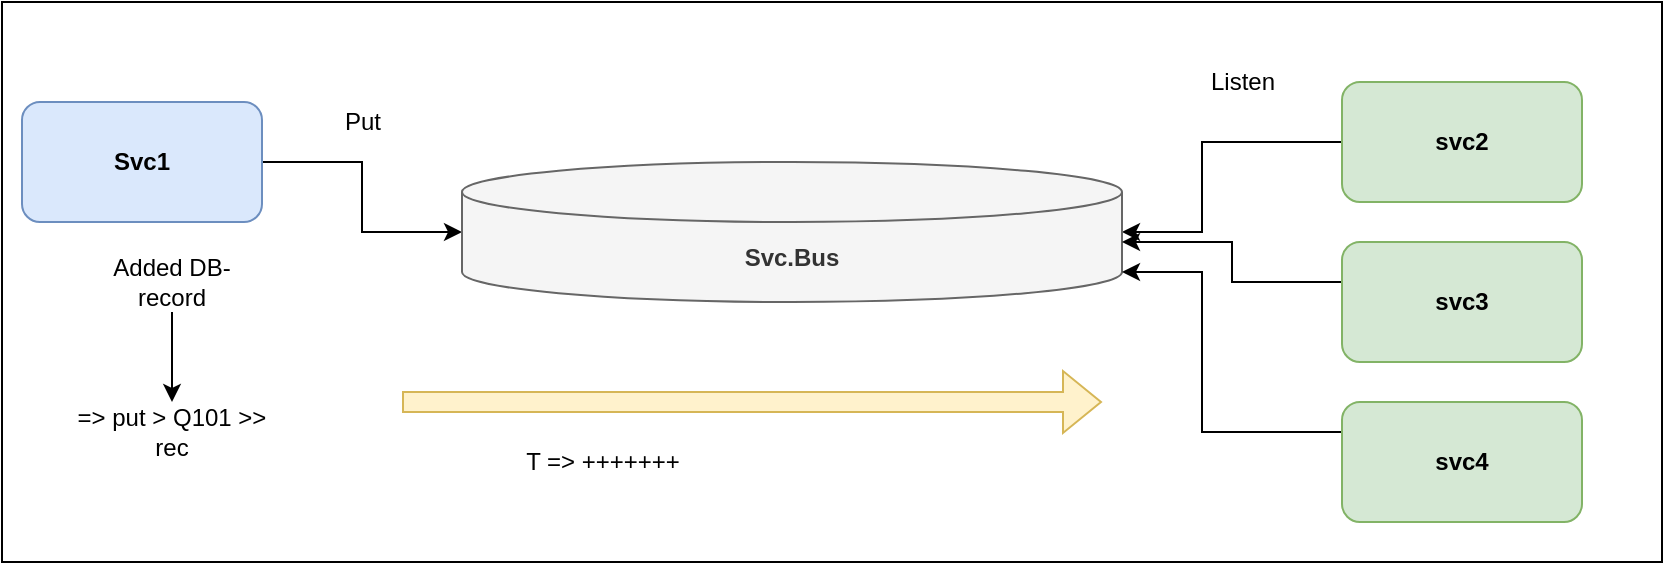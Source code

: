 <mxfile version="20.2.3" type="github">
  <diagram id="r1D1dJENe8DaUUhSV6lZ" name="Page-1">
    <mxGraphModel dx="1022" dy="436" grid="1" gridSize="10" guides="1" tooltips="1" connect="1" arrows="1" fold="1" page="1" pageScale="1" pageWidth="1100" pageHeight="850" math="0" shadow="0">
      <root>
        <mxCell id="0" />
        <mxCell id="1" parent="0" />
        <mxCell id="YMvfDlWYR4Z5YncBcECR-12" value="" style="rounded=0;whiteSpace=wrap;html=1;" vertex="1" parent="1">
          <mxGeometry x="30" y="30" width="830" height="280" as="geometry" />
        </mxCell>
        <mxCell id="YMvfDlWYR4Z5YncBcECR-4" style="edgeStyle=orthogonalEdgeStyle;rounded=0;orthogonalLoop=1;jettySize=auto;html=1;entryX=0;entryY=0.5;entryDx=0;entryDy=0;entryPerimeter=0;" edge="1" parent="1" source="T1c_7D-QfAOjgBCOR89R-1" target="YMvfDlWYR4Z5YncBcECR-3">
          <mxGeometry relative="1" as="geometry" />
        </mxCell>
        <mxCell id="T1c_7D-QfAOjgBCOR89R-1" value="Svc1" style="rounded=1;whiteSpace=wrap;html=1;fontStyle=1;fillColor=#dae8fc;strokeColor=#6c8ebf;" parent="1" vertex="1">
          <mxGeometry x="40" y="80" width="120" height="60" as="geometry" />
        </mxCell>
        <mxCell id="YMvfDlWYR4Z5YncBcECR-17" style="edgeStyle=orthogonalEdgeStyle;rounded=0;orthogonalLoop=1;jettySize=auto;html=1;entryX=1;entryY=0.5;entryDx=0;entryDy=0;entryPerimeter=0;" edge="1" parent="1" source="T1c_7D-QfAOjgBCOR89R-2" target="YMvfDlWYR4Z5YncBcECR-3">
          <mxGeometry relative="1" as="geometry">
            <Array as="points">
              <mxPoint x="630" y="100" />
              <mxPoint x="630" y="145" />
            </Array>
          </mxGeometry>
        </mxCell>
        <mxCell id="T1c_7D-QfAOjgBCOR89R-2" value="svc2" style="rounded=1;whiteSpace=wrap;html=1;fontStyle=1;fillColor=#d5e8d4;strokeColor=#82b366;" parent="1" vertex="1">
          <mxGeometry x="700" y="70" width="120" height="60" as="geometry" />
        </mxCell>
        <mxCell id="YMvfDlWYR4Z5YncBcECR-3" value="Svc.Bus" style="shape=cylinder3;whiteSpace=wrap;html=1;boundedLbl=1;backgroundOutline=1;size=15;fillColor=#f5f5f5;fontColor=#333333;strokeColor=#666666;fontStyle=1" vertex="1" parent="1">
          <mxGeometry x="260" y="110" width="330" height="70" as="geometry" />
        </mxCell>
        <mxCell id="YMvfDlWYR4Z5YncBcECR-6" value="Put" style="text;html=1;align=center;verticalAlign=middle;resizable=0;points=[];autosize=1;strokeColor=none;fillColor=none;" vertex="1" parent="1">
          <mxGeometry x="190" y="75" width="40" height="30" as="geometry" />
        </mxCell>
        <mxCell id="YMvfDlWYR4Z5YncBcECR-7" value="Listen" style="text;html=1;align=center;verticalAlign=middle;resizable=0;points=[];autosize=1;strokeColor=none;fillColor=none;" vertex="1" parent="1">
          <mxGeometry x="620" y="55" width="60" height="30" as="geometry" />
        </mxCell>
        <mxCell id="YMvfDlWYR4Z5YncBcECR-10" value="" style="shape=flexArrow;endArrow=classic;html=1;rounded=0;fillColor=#fff2cc;strokeColor=#d6b656;" edge="1" parent="1">
          <mxGeometry width="50" height="50" relative="1" as="geometry">
            <mxPoint x="230" y="230" as="sourcePoint" />
            <mxPoint x="580" y="230" as="targetPoint" />
          </mxGeometry>
        </mxCell>
        <mxCell id="YMvfDlWYR4Z5YncBcECR-11" value="T =&amp;gt; +++++++" style="text;html=1;align=center;verticalAlign=middle;resizable=0;points=[];autosize=1;strokeColor=none;fillColor=none;" vertex="1" parent="1">
          <mxGeometry x="280" y="245" width="100" height="30" as="geometry" />
        </mxCell>
        <mxCell id="YMvfDlWYR4Z5YncBcECR-15" style="edgeStyle=orthogonalEdgeStyle;rounded=0;orthogonalLoop=1;jettySize=auto;html=1;exitX=0;exitY=0.5;exitDx=0;exitDy=0;" edge="1" parent="1" source="YMvfDlWYR4Z5YncBcECR-13" target="YMvfDlWYR4Z5YncBcECR-3">
          <mxGeometry relative="1" as="geometry">
            <Array as="points">
              <mxPoint x="645" y="170" />
              <mxPoint x="645" y="150" />
            </Array>
          </mxGeometry>
        </mxCell>
        <mxCell id="YMvfDlWYR4Z5YncBcECR-13" value="svc3" style="rounded=1;whiteSpace=wrap;html=1;fontStyle=1;fillColor=#d5e8d4;strokeColor=#82b366;" vertex="1" parent="1">
          <mxGeometry x="700" y="150" width="120" height="60" as="geometry" />
        </mxCell>
        <mxCell id="YMvfDlWYR4Z5YncBcECR-16" style="edgeStyle=orthogonalEdgeStyle;rounded=0;orthogonalLoop=1;jettySize=auto;html=1;entryX=1;entryY=1;entryDx=0;entryDy=-15;entryPerimeter=0;" edge="1" parent="1" source="YMvfDlWYR4Z5YncBcECR-14" target="YMvfDlWYR4Z5YncBcECR-3">
          <mxGeometry relative="1" as="geometry">
            <Array as="points">
              <mxPoint x="630" y="245" />
              <mxPoint x="630" y="165" />
            </Array>
          </mxGeometry>
        </mxCell>
        <mxCell id="YMvfDlWYR4Z5YncBcECR-14" value="svc4" style="rounded=1;whiteSpace=wrap;html=1;fontStyle=1;fillColor=#d5e8d4;strokeColor=#82b366;" vertex="1" parent="1">
          <mxGeometry x="700" y="230" width="120" height="60" as="geometry" />
        </mxCell>
        <mxCell id="YMvfDlWYR4Z5YncBcECR-20" style="edgeStyle=orthogonalEdgeStyle;rounded=0;orthogonalLoop=1;jettySize=auto;html=1;exitX=0.5;exitY=1;exitDx=0;exitDy=0;" edge="1" parent="1" source="YMvfDlWYR4Z5YncBcECR-18" target="YMvfDlWYR4Z5YncBcECR-19">
          <mxGeometry relative="1" as="geometry" />
        </mxCell>
        <mxCell id="YMvfDlWYR4Z5YncBcECR-18" value="Added DB-record" style="text;html=1;strokeColor=none;fillColor=none;align=center;verticalAlign=middle;whiteSpace=wrap;rounded=0;" vertex="1" parent="1">
          <mxGeometry x="70" y="155" width="90" height="30" as="geometry" />
        </mxCell>
        <mxCell id="YMvfDlWYR4Z5YncBcECR-19" value="=&amp;gt; put &amp;gt; Q101 &amp;gt;&amp;gt; rec" style="text;html=1;strokeColor=none;fillColor=none;align=center;verticalAlign=middle;whiteSpace=wrap;rounded=0;" vertex="1" parent="1">
          <mxGeometry x="60" y="230" width="110" height="30" as="geometry" />
        </mxCell>
      </root>
    </mxGraphModel>
  </diagram>
</mxfile>
